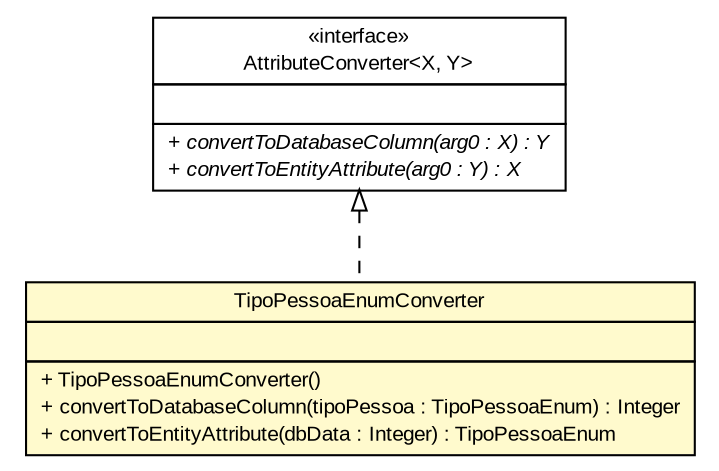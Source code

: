 #!/usr/local/bin/dot
#
# Class diagram 
# Generated by UMLGraph version R5_6 (http://www.umlgraph.org/)
#

digraph G {
	edge [fontname="arial",fontsize=10,labelfontname="arial",labelfontsize=10];
	node [fontname="arial",fontsize=10,shape=plaintext];
	nodesep=0.25;
	ranksep=0.5;
	// br.gov.to.sefaz.arr.persistence.converter.TipoPessoaEnumConverter
	c1043743 [label=<<table title="br.gov.to.sefaz.arr.persistence.converter.TipoPessoaEnumConverter" border="0" cellborder="1" cellspacing="0" cellpadding="2" port="p" bgcolor="lemonChiffon" href="./TipoPessoaEnumConverter.html">
		<tr><td><table border="0" cellspacing="0" cellpadding="1">
<tr><td align="center" balign="center"> TipoPessoaEnumConverter </td></tr>
		</table></td></tr>
		<tr><td><table border="0" cellspacing="0" cellpadding="1">
<tr><td align="left" balign="left">  </td></tr>
		</table></td></tr>
		<tr><td><table border="0" cellspacing="0" cellpadding="1">
<tr><td align="left" balign="left"> + TipoPessoaEnumConverter() </td></tr>
<tr><td align="left" balign="left"> + convertToDatabaseColumn(tipoPessoa : TipoPessoaEnum) : Integer </td></tr>
<tr><td align="left" balign="left"> + convertToEntityAttribute(dbData : Integer) : TipoPessoaEnum </td></tr>
		</table></td></tr>
		</table>>, URL="./TipoPessoaEnumConverter.html", fontname="arial", fontcolor="black", fontsize=10.0];
	//br.gov.to.sefaz.arr.persistence.converter.TipoPessoaEnumConverter implements javax.persistence.AttributeConverter<X, Y>
	c1044073:p -> c1043743:p [dir=back,arrowtail=empty,style=dashed];
	// javax.persistence.AttributeConverter<X, Y>
	c1044073 [label=<<table title="javax.persistence.AttributeConverter" border="0" cellborder="1" cellspacing="0" cellpadding="2" port="p" href="http://java.sun.com/j2se/1.4.2/docs/api/javax/persistence/AttributeConverter.html">
		<tr><td><table border="0" cellspacing="0" cellpadding="1">
<tr><td align="center" balign="center"> &#171;interface&#187; </td></tr>
<tr><td align="center" balign="center"> AttributeConverter&lt;X, Y&gt; </td></tr>
		</table></td></tr>
		<tr><td><table border="0" cellspacing="0" cellpadding="1">
<tr><td align="left" balign="left">  </td></tr>
		</table></td></tr>
		<tr><td><table border="0" cellspacing="0" cellpadding="1">
<tr><td align="left" balign="left"><font face="arial italic" point-size="10.0"> + convertToDatabaseColumn(arg0 : X) : Y </font></td></tr>
<tr><td align="left" balign="left"><font face="arial italic" point-size="10.0"> + convertToEntityAttribute(arg0 : Y) : X </font></td></tr>
		</table></td></tr>
		</table>>, URL="http://java.sun.com/j2se/1.4.2/docs/api/javax/persistence/AttributeConverter.html", fontname="arial", fontcolor="black", fontsize=10.0];
}

